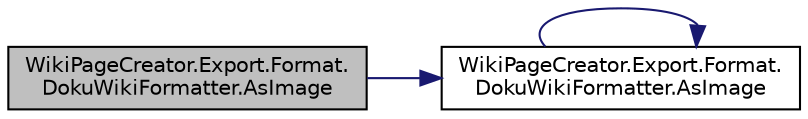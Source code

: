 digraph "WikiPageCreator.Export.Format.DokuWikiFormatter.AsImage"
{
 // LATEX_PDF_SIZE
  edge [fontname="Helvetica",fontsize="10",labelfontname="Helvetica",labelfontsize="10"];
  node [fontname="Helvetica",fontsize="10",shape=record];
  rankdir="LR";
  Node1 [label="WikiPageCreator.Export.Format.\lDokuWikiFormatter.AsImage",height=0.2,width=0.4,color="black", fillcolor="grey75", style="filled", fontcolor="black",tooltip="Formats the given parameters as an image."];
  Node1 -> Node2 [color="midnightblue",fontsize="10",style="solid",fontname="Helvetica"];
  Node2 [label="WikiPageCreator.Export.Format.\lDokuWikiFormatter.AsImage",height=0.2,width=0.4,color="black", fillcolor="white", style="filled",URL="$d0/d74/class_wiki_page_creator_1_1_export_1_1_format_1_1_doku_wiki_formatter.html#ae1a0f04e244e46b170d03146e01c2fdb",tooltip="Formats the given parameters as an image."];
  Node2 -> Node2 [color="midnightblue",fontsize="10",style="solid",fontname="Helvetica"];
}
